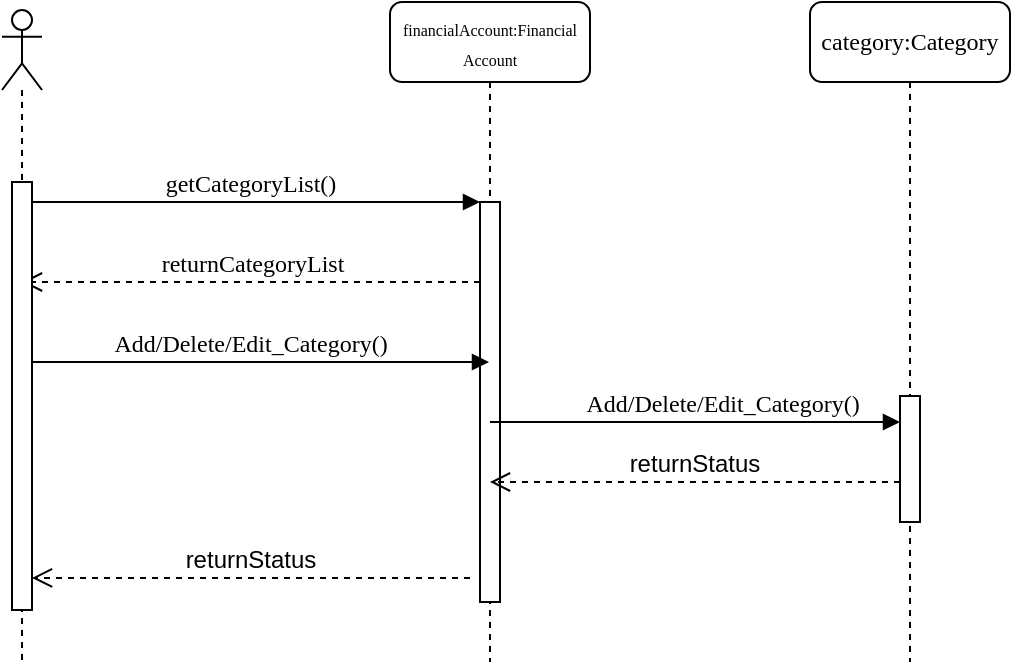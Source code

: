 <mxfile version="12.3.9" type="device" pages="1"><diagram id="yYA-xjzmtzQRF6UL5hvr" name="Page-1"><mxGraphModel dx="1137" dy="483" grid="1" gridSize="10" guides="1" tooltips="1" connect="1" arrows="1" fold="1" page="1" pageScale="1" pageWidth="827" pageHeight="1169" math="0" shadow="0"><root><mxCell id="0"/><mxCell id="1" parent="0"/><mxCell id="raOLMNayYBHnIDbb3r4s-1" value="&lt;span style=&quot;font-size: 8px&quot;&gt;financialAccount:Financial Account&lt;/span&gt;" style="shape=umlLifeline;perimeter=lifelinePerimeter;whiteSpace=wrap;html=1;container=1;collapsible=0;recursiveResize=0;outlineConnect=0;rounded=1;shadow=0;comic=0;labelBackgroundColor=none;strokeColor=#000000;strokeWidth=1;fillColor=#FFFFFF;fontFamily=Verdana;fontSize=12;fontColor=#000000;align=center;" parent="1" vertex="1"><mxGeometry x="340" y="80" width="100" height="330" as="geometry"/></mxCell><mxCell id="raOLMNayYBHnIDbb3r4s-2" value="" style="html=1;points=[];perimeter=orthogonalPerimeter;rounded=0;shadow=0;comic=0;labelBackgroundColor=none;strokeColor=#000000;strokeWidth=1;fillColor=#FFFFFF;fontFamily=Verdana;fontSize=12;fontColor=#000000;align=center;" parent="raOLMNayYBHnIDbb3r4s-1" vertex="1"><mxGeometry x="45" y="100" width="10" height="200" as="geometry"/></mxCell><mxCell id="raOLMNayYBHnIDbb3r4s-5" value="returnCategoryList" style="html=1;verticalAlign=bottom;endArrow=open;dashed=1;endSize=8;labelBackgroundColor=none;fontFamily=Verdana;fontSize=12;edgeStyle=elbowEdgeStyle;elbow=vertical;" parent="1" source="raOLMNayYBHnIDbb3r4s-2" target="raOLMNayYBHnIDbb3r4s-10" edge="1"><mxGeometry relative="1" as="geometry"><mxPoint x="650" y="306" as="targetPoint"/><Array as="points"><mxPoint x="340" y="220"/><mxPoint x="310" y="240"/><mxPoint x="270" y="280"/><mxPoint x="220" y="250"/><mxPoint x="700" y="260"/></Array></mxGeometry></mxCell><mxCell id="raOLMNayYBHnIDbb3r4s-6" value="getCategoryList()" style="html=1;verticalAlign=bottom;endArrow=block;entryX=0;entryY=0;labelBackgroundColor=none;fontFamily=Verdana;fontSize=12;edgeStyle=elbowEdgeStyle;elbow=vertical;" parent="1" target="raOLMNayYBHnIDbb3r4s-2" edge="1"><mxGeometry relative="1" as="geometry"><mxPoint x="155" y="180" as="sourcePoint"/><mxPoint as="offset"/></mxGeometry></mxCell><mxCell id="raOLMNayYBHnIDbb3r4s-10" value="" style="shape=umlLifeline;participant=umlActor;perimeter=lifelinePerimeter;whiteSpace=wrap;html=1;container=1;collapsible=0;recursiveResize=0;verticalAlign=top;spacingTop=36;labelBackgroundColor=#ffffff;outlineConnect=0;" parent="1" vertex="1"><mxGeometry x="146" y="84" width="20" height="326" as="geometry"/></mxCell><mxCell id="raOLMNayYBHnIDbb3r4s-11" value="" style="html=1;points=[];perimeter=orthogonalPerimeter;" parent="raOLMNayYBHnIDbb3r4s-10" vertex="1"><mxGeometry x="5" y="86" width="10" height="214" as="geometry"/></mxCell><mxCell id="raOLMNayYBHnIDbb3r4s-12" value="returnStatus" style="html=1;verticalAlign=bottom;endArrow=open;dashed=1;endSize=8;fontSize=12;entryX=1;entryY=0.925;entryDx=0;entryDy=0;entryPerimeter=0;" parent="1" target="raOLMNayYBHnIDbb3r4s-11" edge="1"><mxGeometry x="0.007" relative="1" as="geometry"><mxPoint x="380" y="368" as="sourcePoint"/><mxPoint x="161" y="360" as="targetPoint"/><Array as="points"/><mxPoint as="offset"/></mxGeometry></mxCell><mxCell id="raOLMNayYBHnIDbb3r4s-13" value="Add/Delete/Edit_Category()" style="html=1;verticalAlign=bottom;endArrow=block;labelBackgroundColor=none;fontFamily=Verdana;fontSize=12;edgeStyle=elbowEdgeStyle;elbow=vertical;" parent="1" target="raOLMNayYBHnIDbb3r4s-1" edge="1"><mxGeometry x="-0.046" relative="1" as="geometry"><mxPoint x="161" y="260" as="sourcePoint"/><mxPoint x="440" y="330" as="targetPoint"/><Array as="points"><mxPoint x="340" y="260"/><mxPoint x="350" y="245"/><mxPoint x="340" y="310"/><mxPoint x="300" y="300"/></Array><mxPoint as="offset"/></mxGeometry></mxCell><mxCell id="raOLMNayYBHnIDbb3r4s-14" value="&lt;span style=&quot;white-space: nowrap&quot;&gt;category:Category&lt;/span&gt;" style="shape=umlLifeline;perimeter=lifelinePerimeter;whiteSpace=wrap;html=1;container=1;collapsible=0;recursiveResize=0;outlineConnect=0;rounded=1;shadow=0;comic=0;labelBackgroundColor=none;strokeColor=#000000;strokeWidth=1;fillColor=#FFFFFF;fontFamily=Verdana;fontSize=12;fontColor=#000000;align=center;" parent="1" vertex="1"><mxGeometry x="550" y="80" width="100" height="330" as="geometry"/></mxCell><mxCell id="raOLMNayYBHnIDbb3r4s-15" value="" style="html=1;points=[];perimeter=orthogonalPerimeter;rounded=0;shadow=0;comic=0;labelBackgroundColor=none;strokeColor=#000000;strokeWidth=1;fillColor=#FFFFFF;fontFamily=Verdana;fontSize=12;fontColor=#000000;align=center;" parent="raOLMNayYBHnIDbb3r4s-14" vertex="1"><mxGeometry x="45" y="197" width="10" height="63" as="geometry"/></mxCell><mxCell id="raOLMNayYBHnIDbb3r4s-17" value="Add/Delete/Edit_Category()" style="html=1;verticalAlign=bottom;endArrow=block;labelBackgroundColor=none;fontFamily=Verdana;fontSize=12;edgeStyle=elbowEdgeStyle;elbow=vertical;" parent="1" edge="1"><mxGeometry x="0.132" relative="1" as="geometry"><mxPoint x="390" y="290" as="sourcePoint"/><mxPoint x="595" y="290" as="targetPoint"/><Array as="points"><mxPoint x="545.5" y="290"/><mxPoint x="555.5" y="275"/><mxPoint x="545.5" y="340"/><mxPoint x="505.5" y="330"/></Array><mxPoint as="offset"/></mxGeometry></mxCell><mxCell id="raOLMNayYBHnIDbb3r4s-18" value="returnStatus" style="html=1;verticalAlign=bottom;endArrow=open;dashed=1;endSize=8;fontSize=12;" parent="1" target="raOLMNayYBHnIDbb3r4s-1" edge="1"><mxGeometry x="0.007" relative="1" as="geometry"><mxPoint x="595" y="320" as="sourcePoint"/><mxPoint x="376" y="320" as="targetPoint"/><Array as="points"/><mxPoint as="offset"/></mxGeometry></mxCell></root></mxGraphModel></diagram></mxfile>